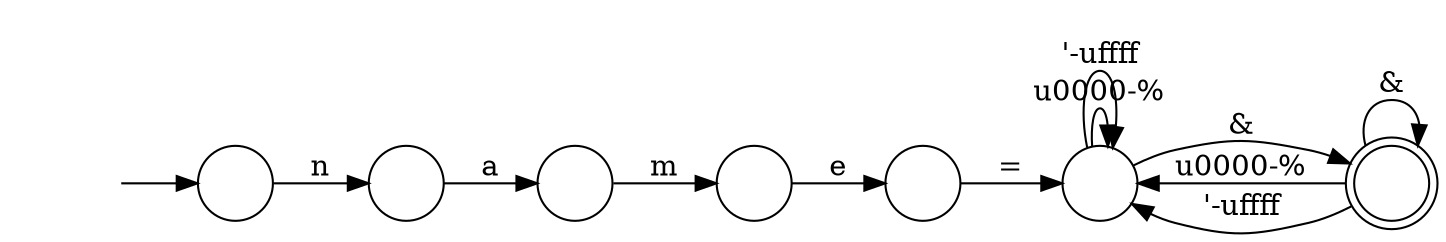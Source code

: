 digraph Automaton {
  rankdir = LR;
  0 [shape=circle,label=""];
  0 -> 4 [label="e"]
  1 [shape=circle,label=""];
  1 -> 3 [label="a"]
  2 [shape=doublecircle,label=""];
  2 -> 2 [label="&"]
  2 -> 6 [label="\u0000-%"]
  2 -> 6 [label="'-\uffff"]
  3 [shape=circle,label=""];
  3 -> 0 [label="m"]
  4 [shape=circle,label=""];
  4 -> 6 [label="="]
  5 [shape=circle,label=""];
  initial [shape=plaintext,label=""];
  initial -> 5
  5 -> 1 [label="n"]
  6 [shape=circle,label=""];
  6 -> 2 [label="&"]
  6 -> 6 [label="\u0000-%"]
  6 -> 6 [label="'-\uffff"]
}

